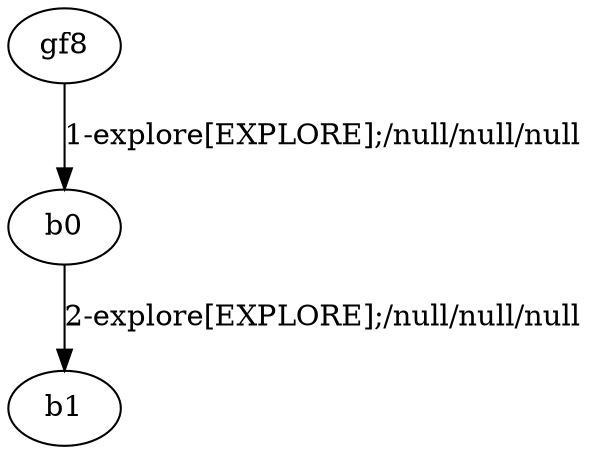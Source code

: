 # Total number of goals covered by this test: 1
# b0 --> b1

digraph g {
"gf8" -> "b0" [label = "1-explore[EXPLORE];/null/null/null"];
"b0" -> "b1" [label = "2-explore[EXPLORE];/null/null/null"];
}